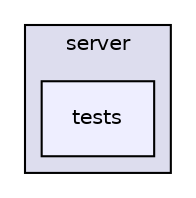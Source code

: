 digraph "server/tests" {
  compound=true
  node [ fontsize="10", fontname="Helvetica"];
  edge [ labelfontsize="10", labelfontname="Helvetica"];
  subgraph clusterdir_41e1742e44e2de38b3bc91f993fed282 {
    graph [ bgcolor="#ddddee", pencolor="black", label="server" fontname="Helvetica", fontsize="10", URL="dir_41e1742e44e2de38b3bc91f993fed282.html"]
  dir_fe4d34db5c9ea517d0ce62f66f339b65 [shape=box, label="tests", style="filled", fillcolor="#eeeeff", pencolor="black", URL="dir_fe4d34db5c9ea517d0ce62f66f339b65.html"];
  }
}

